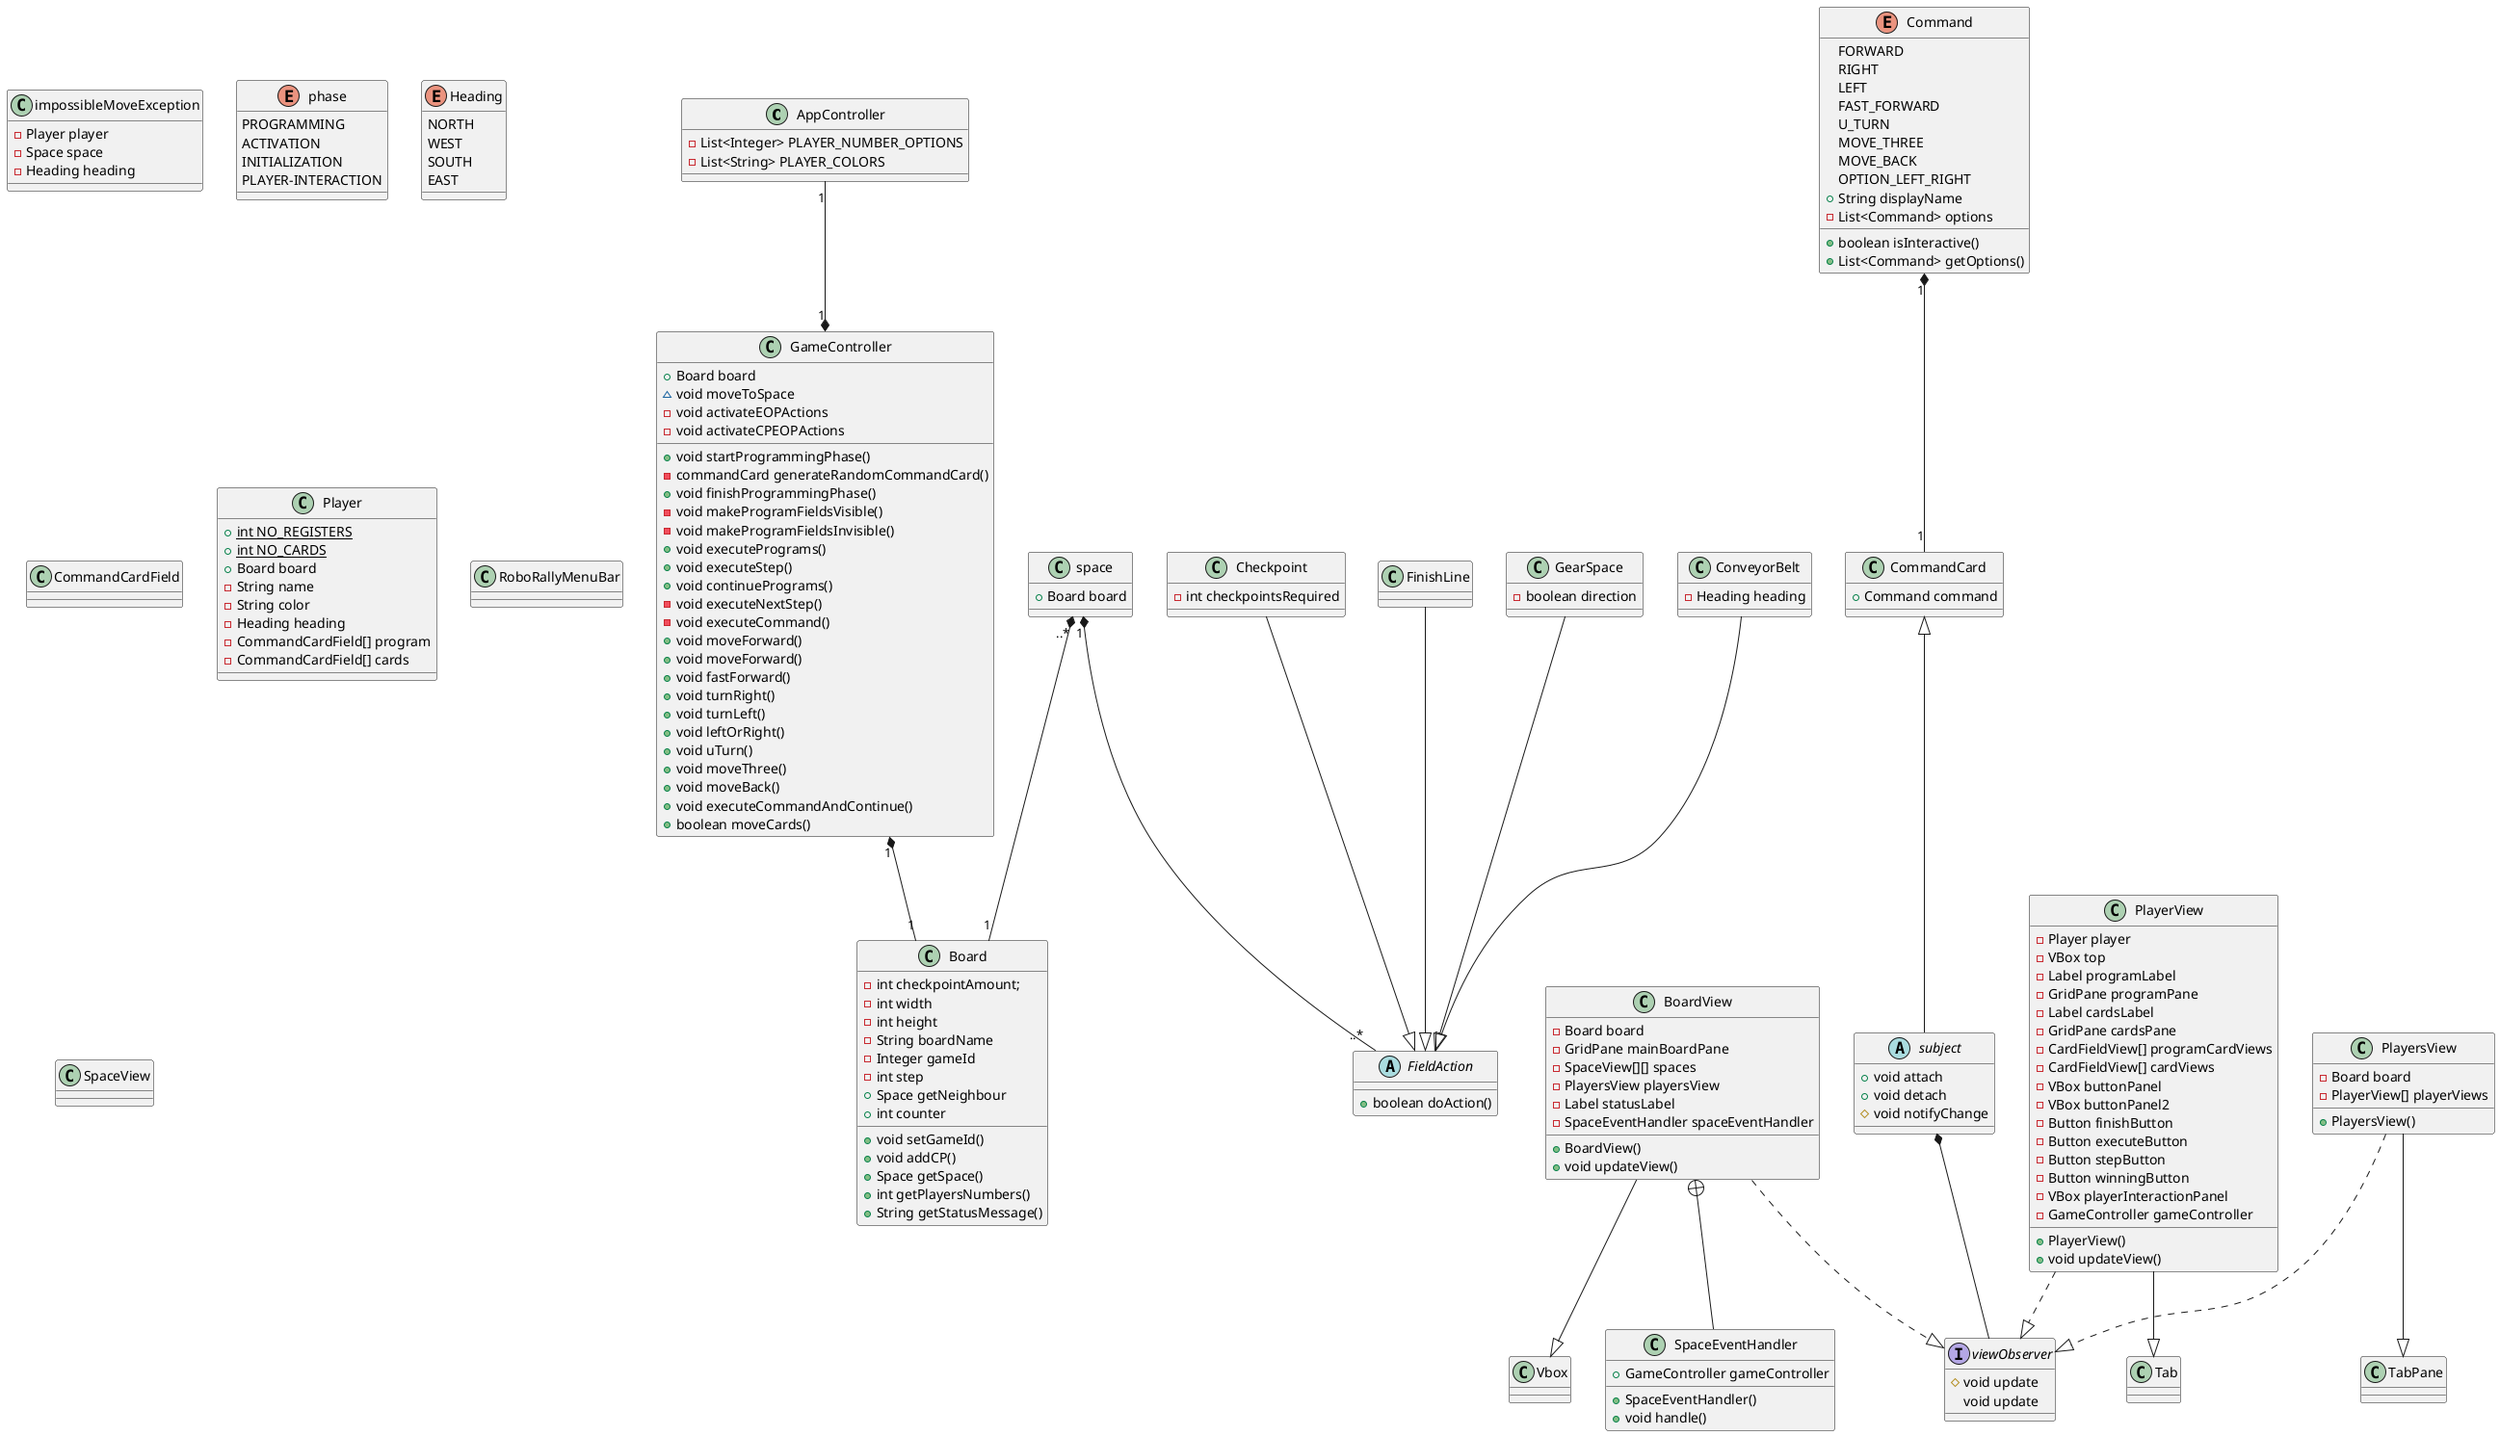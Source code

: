 @startuml
'https://plantuml.com/sequence-diagram


class AppController{
-List<Integer> PLAYER_NUMBER_OPTIONS
-List<String> PLAYER_COLORS

}
Class Checkpoint{
-int checkpointsRequired
}
Abstract Class "FieldAction"{
+boolean doAction()
}
Class FinishLine{

}
class GameController{
+Board board
+ void startProgrammingPhase()
-commandCard generateRandomCommandCard()
+void finishProgrammingPhase()
-void makeProgramFieldsVisible()
-void makeProgramFieldsInvisible()
+void executePrograms()
+void executeStep()
+void continuePrograms()
-void executeNextStep()
-void executeCommand()
+void moveForward()
+void moveForward()
+void fastForward()
+void turnRight()
+void turnLeft()
+void leftOrRight()
+void uTurn()
+void moveThree()
+void moveBack()
+void executeCommandAndContinue()
+boolean moveCards()
~void moveToSpace
-void activateEOPActions
-void activateCPEOPActions

}
class impossibleMoveException{
-Player player
-Space space
-Heading heading

}
class GearSpace{
-boolean direction
}
class ConveyorBelt{
-Heading heading
}


class Board{
-int checkpointAmount;
-int width
-int height
-String boardName
-Integer gameId
-int step
+void setGameId()
+void addCP()
+Space getSpace()
+int getPlayersNumbers()
+Space getNeighbour
+String getStatusMessage()
+int counter
}
enum phase{
PROGRAMMING
ACTIVATION
INITIALIZATION
PLAYER-INTERACTION
}
enum Heading{
NORTH
WEST
SOUTH
EAST
}
enum Command{
FORWARD
RIGHT
LEFT
FAST_FORWARD
U_TURN
MOVE_THREE
MOVE_BACK
OPTION_LEFT_RIGHT
+String displayName
-List<Command> options
+boolean isInteractive()
+List<Command> getOptions()

}
abstract class subject{
+void attach
+void detach
#void notifyChange
}
class CommandCard {
+Command command

}
Class CommandCardField
class Player{
{static} +int NO_REGISTERS
{static} +int NO_CARDS
+Board board
-String name
-String color
-Heading heading
-CommandCardField[] program
-CommandCardField[] cards

}
class space{
+Board board
}
interface viewObserver{
#void update
void update
}

class BoardView{
-Board board
-GridPane mainBoardPane
-SpaceView[][] spaces
-PlayersView playersView
-Label statusLabel
-SpaceEventHandler spaceEventHandler
+BoardView()
+void updateView()

}
class SpaceEventHandler{
+GameController gameController
+SpaceEventHandler()
+void handle()

}
class PlayerView {
-Player player
-VBox top
-Label programLabel
-GridPane programPane
-Label cardsLabel
-GridPane cardsPane
-CardFieldView[] programCardViews
-CardFieldView[] cardViews
-VBox buttonPanel
-VBox buttonPanel2
-Button finishButton
-Button executeButton
-Button stepButton
-Button winningButton
-VBox playerInteractionPanel
-GameController gameController
+PlayerView()
+void updateView()


}
Class PlayersView {
-Board board
-PlayerView[] playerViews
+PlayersView()
}
Class RoboRallyMenuBar
Class SpaceView

BoardView +-- "SpaceEventHandler"
Checkpoint --|>  "FieldAction"
FinishLine  --|> "FieldAction"
GearSpace --|> "FieldAction"
ConveyorBelt--|>"FieldAction"
BoardView --|> "Vbox"
BoardView ..|> "viewObserver"
PlayerView ..|> "viewObserver"
PlayerView --|> Tab
PlayersView ..|> "viewObserver"
PlayersView --|> TabPane
space "..*"*--"1"Board
space "1"*--"..*""FieldAction"

GameController "1"*--"1"Board
AppController "1"--*"1" GameController
Command"1"*--"1"CommandCard
CommandCard <|-- subject
subject *-- viewObserver
@enduml